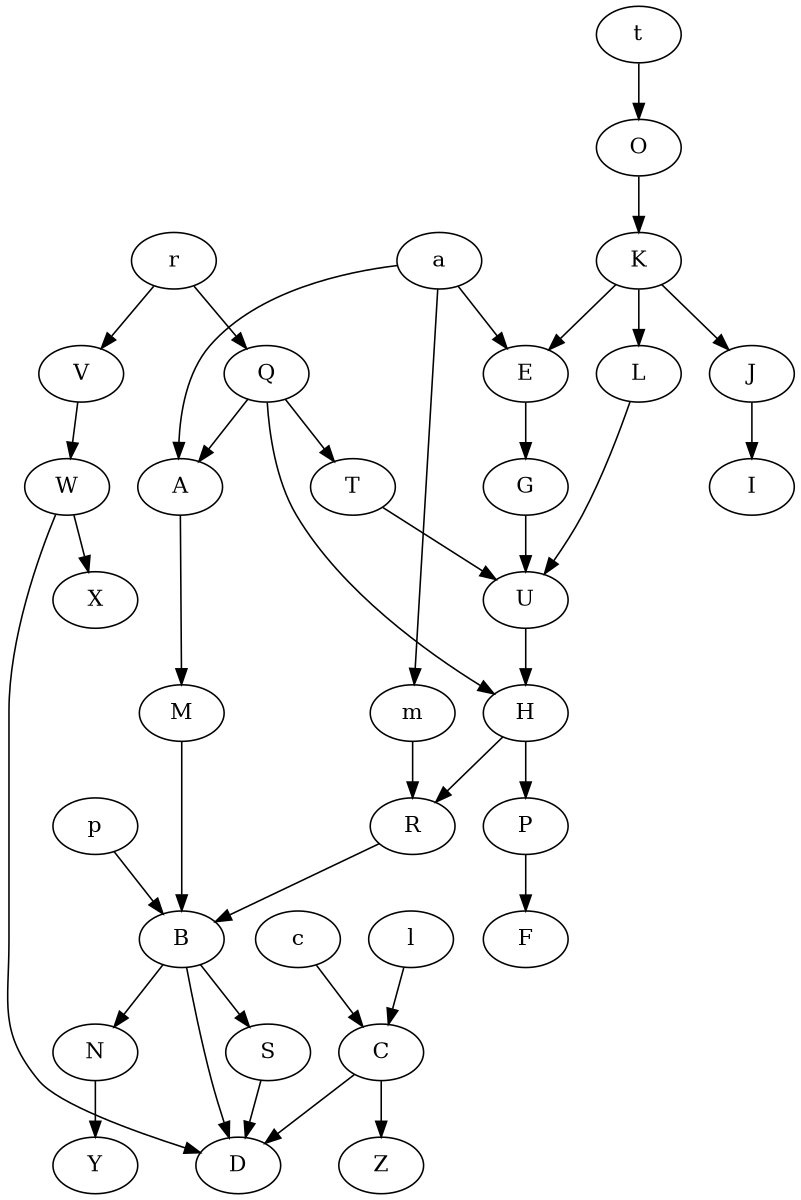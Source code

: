 digraph mike {
	graph [size="8,8"];
	node [label="\N"];
	a
	A
	m
	E
	t
	O
	r
	V
	Q
	p
	B
	R
	l
	C
	c
	W
	X
	D
	T
	U
	H
	K
	L
	J
	I
	P
	F
	G
	Z
	S
	N
	M
	Y
	a -> A
	a -> m
	a -> E
	t -> O
	r -> V
	r -> Q
	p -> B
	m -> R
	l -> C
	c -> C
	W -> X
	W -> D
	V -> W
	T -> U
	Q -> T
	Q -> H
	Q -> A
	O -> K
	L -> U
	K -> L
	K -> J
	K -> E
	J -> I
	R -> B
	P -> F
	H -> R
	H -> P
	U -> H
	G -> U
	E -> G
	C -> Z
	C -> D
	S -> D
	B -> N
	B -> D
	B -> S
	M -> B
	A -> M
	N -> Y
}
